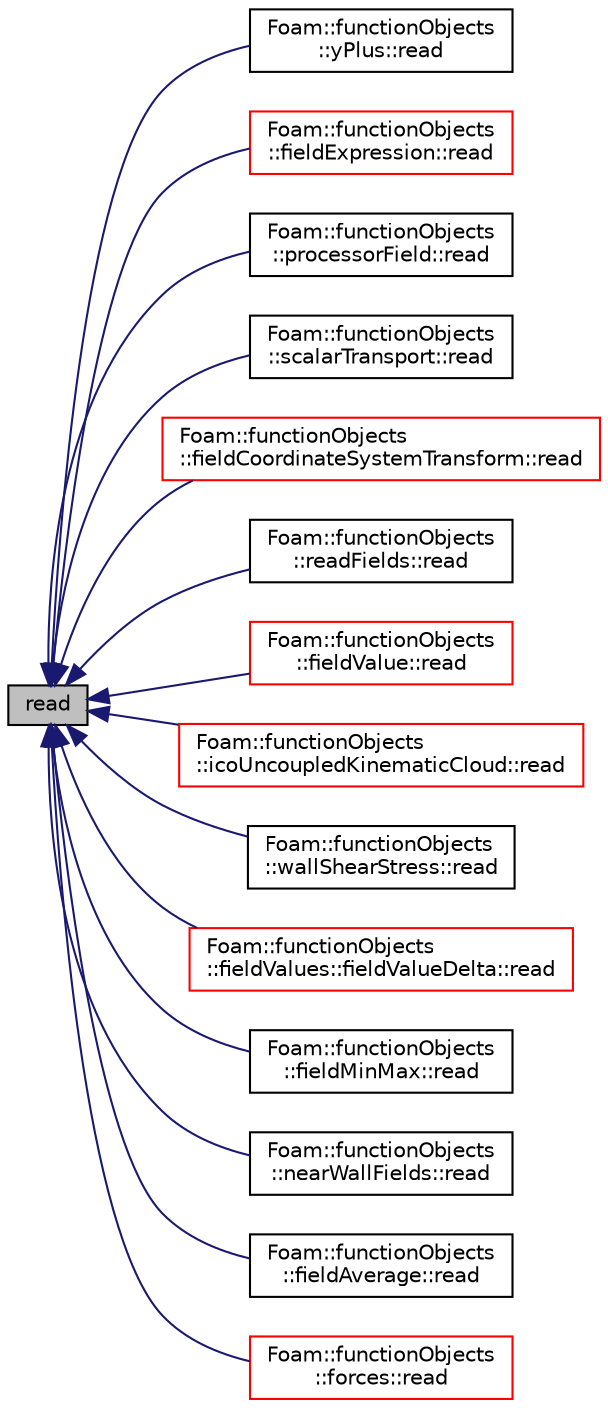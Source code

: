 digraph "read"
{
  bgcolor="transparent";
  edge [fontname="Helvetica",fontsize="10",labelfontname="Helvetica",labelfontsize="10"];
  node [fontname="Helvetica",fontsize="10",shape=record];
  rankdir="LR";
  Node1 [label="read",height=0.2,width=0.4,color="black", fillcolor="grey75", style="filled", fontcolor="black"];
  Node1 -> Node2 [dir="back",color="midnightblue",fontsize="10",style="solid",fontname="Helvetica"];
  Node2 [label="Foam::functionObjects\l::yPlus::read",height=0.2,width=0.4,color="black",URL="$a03003.html#afac0600fef97b05534a595ce00b272ed",tooltip="Read the yPlus data. "];
  Node1 -> Node3 [dir="back",color="midnightblue",fontsize="10",style="solid",fontname="Helvetica"];
  Node3 [label="Foam::functionObjects\l::fieldExpression::read",height=0.2,width=0.4,color="red",URL="$a00765.html#afac0600fef97b05534a595ce00b272ed",tooltip="Read the fieldExpression data. "];
  Node1 -> Node4 [dir="back",color="midnightblue",fontsize="10",style="solid",fontname="Helvetica"];
  Node4 [label="Foam::functionObjects\l::processorField::read",height=0.2,width=0.4,color="black",URL="$a02029.html#afac0600fef97b05534a595ce00b272ed",tooltip="Read the input data. "];
  Node1 -> Node5 [dir="back",color="midnightblue",fontsize="10",style="solid",fontname="Helvetica"];
  Node5 [label="Foam::functionObjects\l::scalarTransport::read",height=0.2,width=0.4,color="black",URL="$a02313.html#afac0600fef97b05534a595ce00b272ed",tooltip="Read the scalarTransport data. "];
  Node1 -> Node6 [dir="back",color="midnightblue",fontsize="10",style="solid",fontname="Helvetica"];
  Node6 [label="Foam::functionObjects\l::fieldCoordinateSystemTransform::read",height=0.2,width=0.4,color="red",URL="$a00762.html#afac0600fef97b05534a595ce00b272ed",tooltip="Read the input data. "];
  Node1 -> Node7 [dir="back",color="midnightblue",fontsize="10",style="solid",fontname="Helvetica"];
  Node7 [label="Foam::functionObjects\l::readFields::read",height=0.2,width=0.4,color="black",URL="$a02149.html#afac0600fef97b05534a595ce00b272ed",tooltip="Read the set of fields from dictionary. "];
  Node1 -> Node8 [dir="back",color="midnightblue",fontsize="10",style="solid",fontname="Helvetica"];
  Node8 [label="Foam::functionObjects\l::fieldValue::read",height=0.2,width=0.4,color="red",URL="$a00777.html#a6ce0c64db98eb6144d363dbfc86104eb",tooltip="Read from dictionary. "];
  Node1 -> Node9 [dir="back",color="midnightblue",fontsize="10",style="solid",fontname="Helvetica"];
  Node9 [label="Foam::functionObjects\l::icoUncoupledKinematicCloud::read",height=0.2,width=0.4,color="red",URL="$a01037.html#afac0600fef97b05534a595ce00b272ed",tooltip="Read the controls. "];
  Node1 -> Node10 [dir="back",color="midnightblue",fontsize="10",style="solid",fontname="Helvetica"];
  Node10 [label="Foam::functionObjects\l::wallShearStress::read",height=0.2,width=0.4,color="black",URL="$a02960.html#afac0600fef97b05534a595ce00b272ed",tooltip="Read the wallShearStress data. "];
  Node1 -> Node11 [dir="back",color="midnightblue",fontsize="10",style="solid",fontname="Helvetica"];
  Node11 [label="Foam::functionObjects\l::fieldValues::fieldValueDelta::read",height=0.2,width=0.4,color="red",URL="$a00779.html#afac0600fef97b05534a595ce00b272ed",tooltip="Read from dictionary. "];
  Node1 -> Node12 [dir="back",color="midnightblue",fontsize="10",style="solid",fontname="Helvetica"];
  Node12 [label="Foam::functionObjects\l::fieldMinMax::read",height=0.2,width=0.4,color="black",URL="$a00770.html#afac0600fef97b05534a595ce00b272ed",tooltip="Read the field min/max data. "];
  Node1 -> Node13 [dir="back",color="midnightblue",fontsize="10",style="solid",fontname="Helvetica"];
  Node13 [label="Foam::functionObjects\l::nearWallFields::read",height=0.2,width=0.4,color="black",URL="$a01616.html#afac0600fef97b05534a595ce00b272ed",tooltip="Read the controls. "];
  Node1 -> Node14 [dir="back",color="midnightblue",fontsize="10",style="solid",fontname="Helvetica"];
  Node14 [label="Foam::functionObjects\l::fieldAverage::read",height=0.2,width=0.4,color="black",URL="$a00760.html#afac0600fef97b05534a595ce00b272ed",tooltip="Read the field average data. "];
  Node1 -> Node15 [dir="back",color="midnightblue",fontsize="10",style="solid",fontname="Helvetica"];
  Node15 [label="Foam::functionObjects\l::forces::read",height=0.2,width=0.4,color="red",URL="$a00865.html#afac0600fef97b05534a595ce00b272ed",tooltip="Read the forces data. "];
}
